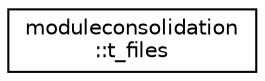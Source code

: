 digraph "Graphical Class Hierarchy"
{
 // LATEX_PDF_SIZE
  edge [fontname="Helvetica",fontsize="10",labelfontname="Helvetica",labelfontsize="10"];
  node [fontname="Helvetica",fontsize="10",shape=record];
  rankdir="LR";
  Node0 [label="moduleconsolidation\l::t_files",height=0.2,width=0.4,color="black", fillcolor="white", style="filled",URL="$structmoduleconsolidation_1_1t__files.html",tooltip=" "];
}
